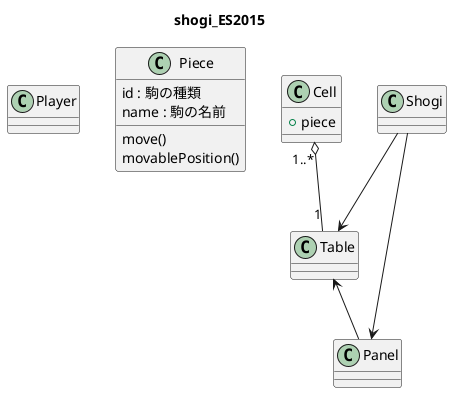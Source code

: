 @startuml

title shogi_ES2015

class Player {

}

class Piece {
  id : 駒の種類
  name : 駒の名前
  move()
  movablePosition()
}

class Cell {
  +piece
}

class Table {

}

class Panel {

}

class Shogi {

}

Cell "1..*" o-- "1" Table
Table <-- Panel
Shogi --> Panel
Shogi --> Table

@enduml
